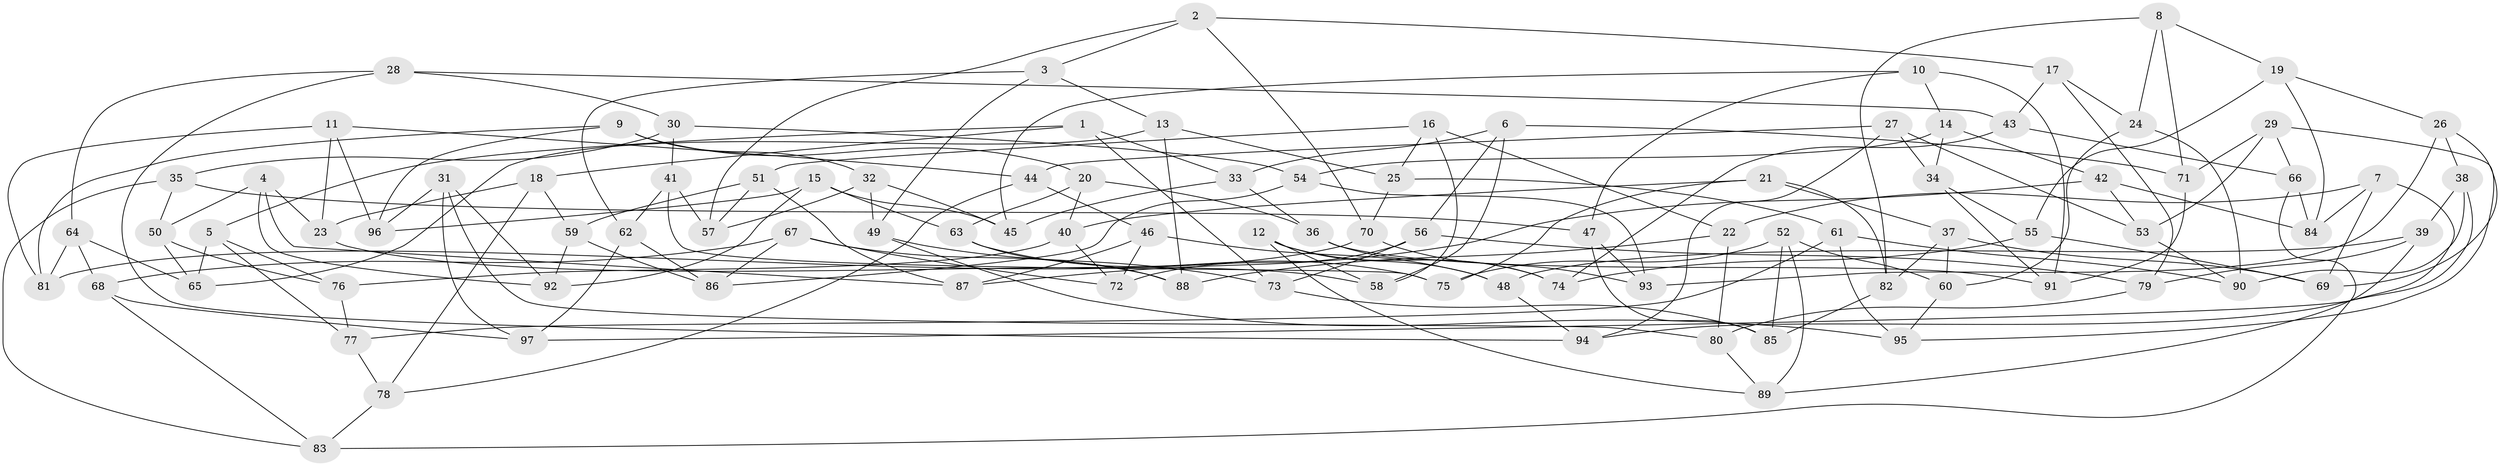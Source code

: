// coarse degree distribution, {6: 0.6101694915254238, 4: 0.3559322033898305, 5: 0.03389830508474576}
// Generated by graph-tools (version 1.1) at 2025/42/03/06/25 10:42:18]
// undirected, 97 vertices, 194 edges
graph export_dot {
graph [start="1"]
  node [color=gray90,style=filled];
  1;
  2;
  3;
  4;
  5;
  6;
  7;
  8;
  9;
  10;
  11;
  12;
  13;
  14;
  15;
  16;
  17;
  18;
  19;
  20;
  21;
  22;
  23;
  24;
  25;
  26;
  27;
  28;
  29;
  30;
  31;
  32;
  33;
  34;
  35;
  36;
  37;
  38;
  39;
  40;
  41;
  42;
  43;
  44;
  45;
  46;
  47;
  48;
  49;
  50;
  51;
  52;
  53;
  54;
  55;
  56;
  57;
  58;
  59;
  60;
  61;
  62;
  63;
  64;
  65;
  66;
  67;
  68;
  69;
  70;
  71;
  72;
  73;
  74;
  75;
  76;
  77;
  78;
  79;
  80;
  81;
  82;
  83;
  84;
  85;
  86;
  87;
  88;
  89;
  90;
  91;
  92;
  93;
  94;
  95;
  96;
  97;
  1 -- 5;
  1 -- 33;
  1 -- 18;
  1 -- 73;
  2 -- 70;
  2 -- 3;
  2 -- 17;
  2 -- 57;
  3 -- 49;
  3 -- 62;
  3 -- 13;
  4 -- 23;
  4 -- 50;
  4 -- 87;
  4 -- 92;
  5 -- 77;
  5 -- 76;
  5 -- 65;
  6 -- 33;
  6 -- 71;
  6 -- 56;
  6 -- 58;
  7 -- 69;
  7 -- 22;
  7 -- 94;
  7 -- 84;
  8 -- 19;
  8 -- 24;
  8 -- 82;
  8 -- 71;
  9 -- 32;
  9 -- 96;
  9 -- 81;
  9 -- 20;
  10 -- 45;
  10 -- 47;
  10 -- 14;
  10 -- 91;
  11 -- 81;
  11 -- 23;
  11 -- 96;
  11 -- 44;
  12 -- 74;
  12 -- 89;
  12 -- 58;
  12 -- 48;
  13 -- 65;
  13 -- 25;
  13 -- 88;
  14 -- 34;
  14 -- 54;
  14 -- 42;
  15 -- 45;
  15 -- 96;
  15 -- 63;
  15 -- 92;
  16 -- 51;
  16 -- 25;
  16 -- 58;
  16 -- 22;
  17 -- 43;
  17 -- 79;
  17 -- 24;
  18 -- 78;
  18 -- 59;
  18 -- 23;
  19 -- 55;
  19 -- 26;
  19 -- 84;
  20 -- 40;
  20 -- 36;
  20 -- 63;
  21 -- 82;
  21 -- 75;
  21 -- 40;
  21 -- 37;
  22 -- 88;
  22 -- 80;
  23 -- 58;
  24 -- 60;
  24 -- 90;
  25 -- 61;
  25 -- 70;
  26 -- 38;
  26 -- 93;
  26 -- 69;
  27 -- 53;
  27 -- 44;
  27 -- 94;
  27 -- 34;
  28 -- 30;
  28 -- 43;
  28 -- 64;
  28 -- 94;
  29 -- 53;
  29 -- 95;
  29 -- 66;
  29 -- 71;
  30 -- 41;
  30 -- 35;
  30 -- 54;
  31 -- 80;
  31 -- 92;
  31 -- 97;
  31 -- 96;
  32 -- 57;
  32 -- 45;
  32 -- 49;
  33 -- 36;
  33 -- 45;
  34 -- 55;
  34 -- 91;
  35 -- 83;
  35 -- 47;
  35 -- 50;
  36 -- 91;
  36 -- 74;
  37 -- 60;
  37 -- 82;
  37 -- 69;
  38 -- 90;
  38 -- 39;
  38 -- 97;
  39 -- 89;
  39 -- 79;
  39 -- 48;
  40 -- 76;
  40 -- 72;
  41 -- 57;
  41 -- 62;
  41 -- 75;
  42 -- 53;
  42 -- 84;
  42 -- 87;
  43 -- 66;
  43 -- 74;
  44 -- 78;
  44 -- 46;
  46 -- 87;
  46 -- 72;
  46 -- 48;
  47 -- 85;
  47 -- 93;
  48 -- 94;
  49 -- 95;
  49 -- 73;
  50 -- 65;
  50 -- 76;
  51 -- 59;
  51 -- 87;
  51 -- 57;
  52 -- 75;
  52 -- 85;
  52 -- 89;
  52 -- 60;
  53 -- 90;
  54 -- 86;
  54 -- 93;
  55 -- 74;
  55 -- 69;
  56 -- 73;
  56 -- 79;
  56 -- 72;
  59 -- 92;
  59 -- 86;
  60 -- 95;
  61 -- 90;
  61 -- 95;
  61 -- 77;
  62 -- 86;
  62 -- 97;
  63 -- 88;
  63 -- 75;
  64 -- 68;
  64 -- 81;
  64 -- 65;
  66 -- 84;
  66 -- 83;
  67 -- 88;
  67 -- 68;
  67 -- 72;
  67 -- 86;
  68 -- 97;
  68 -- 83;
  70 -- 93;
  70 -- 81;
  71 -- 91;
  73 -- 85;
  76 -- 77;
  77 -- 78;
  78 -- 83;
  79 -- 80;
  80 -- 89;
  82 -- 85;
}
